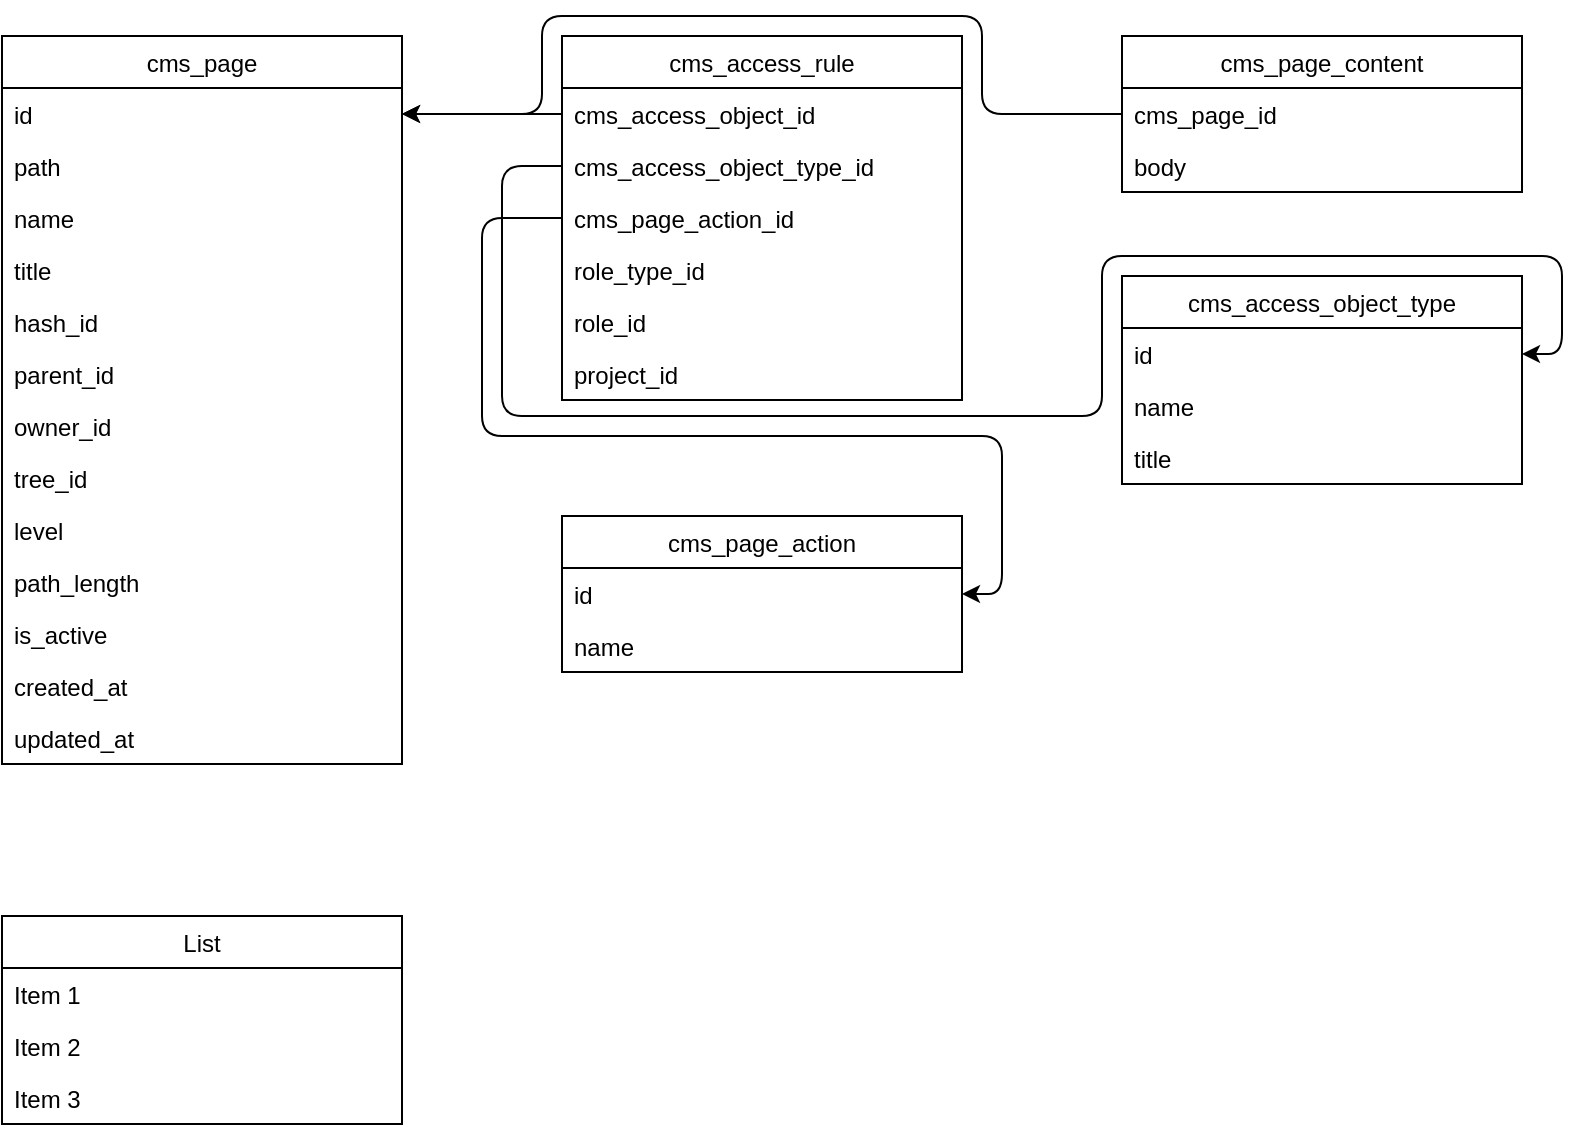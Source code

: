 <mxfile version="14.8.5" type="github">
  <diagram id="aWt1LWawAqIm8yfcsrO_" name="Page-1">
    <mxGraphModel dx="1422" dy="771" grid="1" gridSize="10" guides="1" tooltips="1" connect="1" arrows="1" fold="1" page="1" pageScale="1" pageWidth="827" pageHeight="1169" math="0" shadow="0">
      <root>
        <mxCell id="0" />
        <mxCell id="1" parent="0" />
        <mxCell id="LMq6hzKR4a6KK_8_m5_y-1" value="cms_page" style="swimlane;fontStyle=0;childLayout=stackLayout;horizontal=1;startSize=26;horizontalStack=0;resizeParent=1;resizeParentMax=0;resizeLast=0;collapsible=1;marginBottom=0;" parent="1" vertex="1">
          <mxGeometry x="80" y="80" width="200" height="364" as="geometry" />
        </mxCell>
        <mxCell id="LMq6hzKR4a6KK_8_m5_y-2" value="id" style="text;strokeColor=none;fillColor=none;align=left;verticalAlign=top;spacingLeft=4;spacingRight=4;overflow=hidden;rotatable=0;points=[[0,0.5],[1,0.5]];portConstraint=eastwest;" parent="LMq6hzKR4a6KK_8_m5_y-1" vertex="1">
          <mxGeometry y="26" width="200" height="26" as="geometry" />
        </mxCell>
        <mxCell id="LMq6hzKR4a6KK_8_m5_y-3" value="path" style="text;strokeColor=none;fillColor=none;align=left;verticalAlign=top;spacingLeft=4;spacingRight=4;overflow=hidden;rotatable=0;points=[[0,0.5],[1,0.5]];portConstraint=eastwest;" parent="LMq6hzKR4a6KK_8_m5_y-1" vertex="1">
          <mxGeometry y="52" width="200" height="26" as="geometry" />
        </mxCell>
        <mxCell id="LMq6hzKR4a6KK_8_m5_y-4" value="name" style="text;strokeColor=none;fillColor=none;align=left;verticalAlign=top;spacingLeft=4;spacingRight=4;overflow=hidden;rotatable=0;points=[[0,0.5],[1,0.5]];portConstraint=eastwest;" parent="LMq6hzKR4a6KK_8_m5_y-1" vertex="1">
          <mxGeometry y="78" width="200" height="26" as="geometry" />
        </mxCell>
        <mxCell id="LMq6hzKR4a6KK_8_m5_y-5" value="title" style="text;strokeColor=none;fillColor=none;align=left;verticalAlign=top;spacingLeft=4;spacingRight=4;overflow=hidden;rotatable=0;points=[[0,0.5],[1,0.5]];portConstraint=eastwest;" parent="LMq6hzKR4a6KK_8_m5_y-1" vertex="1">
          <mxGeometry y="104" width="200" height="26" as="geometry" />
        </mxCell>
        <mxCell id="LMq6hzKR4a6KK_8_m5_y-6" value="hash_id" style="text;strokeColor=none;fillColor=none;align=left;verticalAlign=top;spacingLeft=4;spacingRight=4;overflow=hidden;rotatable=0;points=[[0,0.5],[1,0.5]];portConstraint=eastwest;" parent="LMq6hzKR4a6KK_8_m5_y-1" vertex="1">
          <mxGeometry y="130" width="200" height="26" as="geometry" />
        </mxCell>
        <mxCell id="LMq6hzKR4a6KK_8_m5_y-7" value="parent_id" style="text;strokeColor=none;fillColor=none;align=left;verticalAlign=top;spacingLeft=4;spacingRight=4;overflow=hidden;rotatable=0;points=[[0,0.5],[1,0.5]];portConstraint=eastwest;" parent="LMq6hzKR4a6KK_8_m5_y-1" vertex="1">
          <mxGeometry y="156" width="200" height="26" as="geometry" />
        </mxCell>
        <mxCell id="LMq6hzKR4a6KK_8_m5_y-8" value="owner_id" style="text;strokeColor=none;fillColor=none;align=left;verticalAlign=top;spacingLeft=4;spacingRight=4;overflow=hidden;rotatable=0;points=[[0,0.5],[1,0.5]];portConstraint=eastwest;" parent="LMq6hzKR4a6KK_8_m5_y-1" vertex="1">
          <mxGeometry y="182" width="200" height="26" as="geometry" />
        </mxCell>
        <mxCell id="LMq6hzKR4a6KK_8_m5_y-9" value="tree_id" style="text;strokeColor=none;fillColor=none;align=left;verticalAlign=top;spacingLeft=4;spacingRight=4;overflow=hidden;rotatable=0;points=[[0,0.5],[1,0.5]];portConstraint=eastwest;" parent="LMq6hzKR4a6KK_8_m5_y-1" vertex="1">
          <mxGeometry y="208" width="200" height="26" as="geometry" />
        </mxCell>
        <mxCell id="LMq6hzKR4a6KK_8_m5_y-10" value="level" style="text;strokeColor=none;fillColor=none;align=left;verticalAlign=top;spacingLeft=4;spacingRight=4;overflow=hidden;rotatable=0;points=[[0,0.5],[1,0.5]];portConstraint=eastwest;" parent="LMq6hzKR4a6KK_8_m5_y-1" vertex="1">
          <mxGeometry y="234" width="200" height="26" as="geometry" />
        </mxCell>
        <mxCell id="LMq6hzKR4a6KK_8_m5_y-11" value="path_length" style="text;strokeColor=none;fillColor=none;align=left;verticalAlign=top;spacingLeft=4;spacingRight=4;overflow=hidden;rotatable=0;points=[[0,0.5],[1,0.5]];portConstraint=eastwest;" parent="LMq6hzKR4a6KK_8_m5_y-1" vertex="1">
          <mxGeometry y="260" width="200" height="26" as="geometry" />
        </mxCell>
        <mxCell id="LMq6hzKR4a6KK_8_m5_y-12" value="is_active" style="text;strokeColor=none;fillColor=none;align=left;verticalAlign=top;spacingLeft=4;spacingRight=4;overflow=hidden;rotatable=0;points=[[0,0.5],[1,0.5]];portConstraint=eastwest;" parent="LMq6hzKR4a6KK_8_m5_y-1" vertex="1">
          <mxGeometry y="286" width="200" height="26" as="geometry" />
        </mxCell>
        <mxCell id="LMq6hzKR4a6KK_8_m5_y-13" value="created_at" style="text;strokeColor=none;fillColor=none;align=left;verticalAlign=top;spacingLeft=4;spacingRight=4;overflow=hidden;rotatable=0;points=[[0,0.5],[1,0.5]];portConstraint=eastwest;" parent="LMq6hzKR4a6KK_8_m5_y-1" vertex="1">
          <mxGeometry y="312" width="200" height="26" as="geometry" />
        </mxCell>
        <mxCell id="LMq6hzKR4a6KK_8_m5_y-14" value="updated_at" style="text;strokeColor=none;fillColor=none;align=left;verticalAlign=top;spacingLeft=4;spacingRight=4;overflow=hidden;rotatable=0;points=[[0,0.5],[1,0.5]];portConstraint=eastwest;" parent="LMq6hzKR4a6KK_8_m5_y-1" vertex="1">
          <mxGeometry y="338" width="200" height="26" as="geometry" />
        </mxCell>
        <mxCell id="LMq6hzKR4a6KK_8_m5_y-15" value="cms_access_rule" style="swimlane;fontStyle=0;childLayout=stackLayout;horizontal=1;startSize=26;horizontalStack=0;resizeParent=1;resizeParentMax=0;resizeLast=0;collapsible=1;marginBottom=0;" parent="1" vertex="1">
          <mxGeometry x="360" y="80" width="200" height="182" as="geometry" />
        </mxCell>
        <mxCell id="LMq6hzKR4a6KK_8_m5_y-16" value="cms_access_object_id" style="text;strokeColor=none;fillColor=none;align=left;verticalAlign=top;spacingLeft=4;spacingRight=4;overflow=hidden;rotatable=0;points=[[0,0.5],[1,0.5]];portConstraint=eastwest;" parent="LMq6hzKR4a6KK_8_m5_y-15" vertex="1">
          <mxGeometry y="26" width="200" height="26" as="geometry" />
        </mxCell>
        <mxCell id="6Vn71XC6v3nQagXPBmMe-1" value="cms_access_object_type_id" style="text;strokeColor=none;fillColor=none;align=left;verticalAlign=top;spacingLeft=4;spacingRight=4;overflow=hidden;rotatable=0;points=[[0,0.5],[1,0.5]];portConstraint=eastwest;" vertex="1" parent="LMq6hzKR4a6KK_8_m5_y-15">
          <mxGeometry y="52" width="200" height="26" as="geometry" />
        </mxCell>
        <mxCell id="LMq6hzKR4a6KK_8_m5_y-17" value="cms_page_action_id" style="text;strokeColor=none;fillColor=none;align=left;verticalAlign=top;spacingLeft=4;spacingRight=4;overflow=hidden;rotatable=0;points=[[0,0.5],[1,0.5]];portConstraint=eastwest;" parent="LMq6hzKR4a6KK_8_m5_y-15" vertex="1">
          <mxGeometry y="78" width="200" height="26" as="geometry" />
        </mxCell>
        <mxCell id="LMq6hzKR4a6KK_8_m5_y-18" value="role_type_id" style="text;strokeColor=none;fillColor=none;align=left;verticalAlign=top;spacingLeft=4;spacingRight=4;overflow=hidden;rotatable=0;points=[[0,0.5],[1,0.5]];portConstraint=eastwest;" parent="LMq6hzKR4a6KK_8_m5_y-15" vertex="1">
          <mxGeometry y="104" width="200" height="26" as="geometry" />
        </mxCell>
        <mxCell id="LMq6hzKR4a6KK_8_m5_y-19" value="role_id" style="text;strokeColor=none;fillColor=none;align=left;verticalAlign=top;spacingLeft=4;spacingRight=4;overflow=hidden;rotatable=0;points=[[0,0.5],[1,0.5]];portConstraint=eastwest;" parent="LMq6hzKR4a6KK_8_m5_y-15" vertex="1">
          <mxGeometry y="130" width="200" height="26" as="geometry" />
        </mxCell>
        <mxCell id="LMq6hzKR4a6KK_8_m5_y-20" value="project_id" style="text;strokeColor=none;fillColor=none;align=left;verticalAlign=top;spacingLeft=4;spacingRight=4;overflow=hidden;rotatable=0;points=[[0,0.5],[1,0.5]];portConstraint=eastwest;" parent="LMq6hzKR4a6KK_8_m5_y-15" vertex="1">
          <mxGeometry y="156" width="200" height="26" as="geometry" />
        </mxCell>
        <mxCell id="LMq6hzKR4a6KK_8_m5_y-21" value="" style="endArrow=classic;html=1;exitX=0;exitY=0.5;exitDx=0;exitDy=0;entryX=1;entryY=0.5;entryDx=0;entryDy=0;" parent="1" source="LMq6hzKR4a6KK_8_m5_y-16" target="LMq6hzKR4a6KK_8_m5_y-2" edge="1">
          <mxGeometry width="50" height="50" relative="1" as="geometry">
            <mxPoint x="420" y="490" as="sourcePoint" />
            <mxPoint x="470" y="440" as="targetPoint" />
          </mxGeometry>
        </mxCell>
        <mxCell id="LMq6hzKR4a6KK_8_m5_y-22" value="cms_page_action" style="swimlane;fontStyle=0;childLayout=stackLayout;horizontal=1;startSize=26;horizontalStack=0;resizeParent=1;resizeParentMax=0;resizeLast=0;collapsible=1;marginBottom=0;" parent="1" vertex="1">
          <mxGeometry x="360" y="320" width="200" height="78" as="geometry" />
        </mxCell>
        <mxCell id="LMq6hzKR4a6KK_8_m5_y-23" value="id" style="text;strokeColor=none;fillColor=none;align=left;verticalAlign=top;spacingLeft=4;spacingRight=4;overflow=hidden;rotatable=0;points=[[0,0.5],[1,0.5]];portConstraint=eastwest;" parent="LMq6hzKR4a6KK_8_m5_y-22" vertex="1">
          <mxGeometry y="26" width="200" height="26" as="geometry" />
        </mxCell>
        <mxCell id="LMq6hzKR4a6KK_8_m5_y-24" value="name" style="text;strokeColor=none;fillColor=none;align=left;verticalAlign=top;spacingLeft=4;spacingRight=4;overflow=hidden;rotatable=0;points=[[0,0.5],[1,0.5]];portConstraint=eastwest;" parent="LMq6hzKR4a6KK_8_m5_y-22" vertex="1">
          <mxGeometry y="52" width="200" height="26" as="geometry" />
        </mxCell>
        <mxCell id="LMq6hzKR4a6KK_8_m5_y-26" value="" style="endArrow=classic;html=1;exitX=0;exitY=0.5;exitDx=0;exitDy=0;entryX=1;entryY=0.5;entryDx=0;entryDy=0;" parent="1" source="LMq6hzKR4a6KK_8_m5_y-17" target="LMq6hzKR4a6KK_8_m5_y-23" edge="1">
          <mxGeometry width="50" height="50" relative="1" as="geometry">
            <mxPoint x="640" y="340" as="sourcePoint" />
            <mxPoint x="690" y="290" as="targetPoint" />
            <Array as="points">
              <mxPoint x="320" y="171" />
              <mxPoint x="320" y="280" />
              <mxPoint x="580" y="280" />
              <mxPoint x="580" y="359" />
            </Array>
          </mxGeometry>
        </mxCell>
        <mxCell id="LMq6hzKR4a6KK_8_m5_y-27" value="cms_page_content" style="swimlane;fontStyle=0;childLayout=stackLayout;horizontal=1;startSize=26;horizontalStack=0;resizeParent=1;resizeParentMax=0;resizeLast=0;collapsible=1;marginBottom=0;" parent="1" vertex="1">
          <mxGeometry x="640" y="80" width="200" height="78" as="geometry" />
        </mxCell>
        <mxCell id="LMq6hzKR4a6KK_8_m5_y-28" value="cms_page_id" style="text;strokeColor=none;fillColor=none;align=left;verticalAlign=top;spacingLeft=4;spacingRight=4;overflow=hidden;rotatable=0;points=[[0,0.5],[1,0.5]];portConstraint=eastwest;" parent="LMq6hzKR4a6KK_8_m5_y-27" vertex="1">
          <mxGeometry y="26" width="200" height="26" as="geometry" />
        </mxCell>
        <mxCell id="LMq6hzKR4a6KK_8_m5_y-29" value="body" style="text;strokeColor=none;fillColor=none;align=left;verticalAlign=top;spacingLeft=4;spacingRight=4;overflow=hidden;rotatable=0;points=[[0,0.5],[1,0.5]];portConstraint=eastwest;" parent="LMq6hzKR4a6KK_8_m5_y-27" vertex="1">
          <mxGeometry y="52" width="200" height="26" as="geometry" />
        </mxCell>
        <mxCell id="LMq6hzKR4a6KK_8_m5_y-31" value="" style="endArrow=classic;html=1;exitX=0;exitY=0.5;exitDx=0;exitDy=0;entryX=1;entryY=0.5;entryDx=0;entryDy=0;" parent="1" source="LMq6hzKR4a6KK_8_m5_y-28" target="LMq6hzKR4a6KK_8_m5_y-2" edge="1">
          <mxGeometry width="50" height="50" relative="1" as="geometry">
            <mxPoint x="740" y="350" as="sourcePoint" />
            <mxPoint x="790" y="300" as="targetPoint" />
            <Array as="points">
              <mxPoint x="570" y="119" />
              <mxPoint x="570" y="70" />
              <mxPoint x="350" y="70" />
              <mxPoint x="350" y="119" />
            </Array>
          </mxGeometry>
        </mxCell>
        <mxCell id="6Vn71XC6v3nQagXPBmMe-2" value="cms_access_object_type" style="swimlane;fontStyle=0;childLayout=stackLayout;horizontal=1;startSize=26;horizontalStack=0;resizeParent=1;resizeParentMax=0;resizeLast=0;collapsible=1;marginBottom=0;" vertex="1" parent="1">
          <mxGeometry x="640" y="200" width="200" height="104" as="geometry" />
        </mxCell>
        <mxCell id="6Vn71XC6v3nQagXPBmMe-3" value="id" style="text;strokeColor=none;fillColor=none;align=left;verticalAlign=top;spacingLeft=4;spacingRight=4;overflow=hidden;rotatable=0;points=[[0,0.5],[1,0.5]];portConstraint=eastwest;" vertex="1" parent="6Vn71XC6v3nQagXPBmMe-2">
          <mxGeometry y="26" width="200" height="26" as="geometry" />
        </mxCell>
        <mxCell id="6Vn71XC6v3nQagXPBmMe-4" value="name" style="text;strokeColor=none;fillColor=none;align=left;verticalAlign=top;spacingLeft=4;spacingRight=4;overflow=hidden;rotatable=0;points=[[0,0.5],[1,0.5]];portConstraint=eastwest;" vertex="1" parent="6Vn71XC6v3nQagXPBmMe-2">
          <mxGeometry y="52" width="200" height="26" as="geometry" />
        </mxCell>
        <mxCell id="6Vn71XC6v3nQagXPBmMe-5" value="title" style="text;strokeColor=none;fillColor=none;align=left;verticalAlign=top;spacingLeft=4;spacingRight=4;overflow=hidden;rotatable=0;points=[[0,0.5],[1,0.5]];portConstraint=eastwest;" vertex="1" parent="6Vn71XC6v3nQagXPBmMe-2">
          <mxGeometry y="78" width="200" height="26" as="geometry" />
        </mxCell>
        <mxCell id="6Vn71XC6v3nQagXPBmMe-6" value="" style="endArrow=classic;html=1;exitX=0;exitY=0.5;exitDx=0;exitDy=0;entryX=1;entryY=0.5;entryDx=0;entryDy=0;" edge="1" parent="1" source="6Vn71XC6v3nQagXPBmMe-1" target="6Vn71XC6v3nQagXPBmMe-3">
          <mxGeometry width="50" height="50" relative="1" as="geometry">
            <mxPoint x="710" y="480" as="sourcePoint" />
            <mxPoint x="760" y="430" as="targetPoint" />
            <Array as="points">
              <mxPoint x="330" y="145" />
              <mxPoint x="330" y="270" />
              <mxPoint x="630" y="270" />
              <mxPoint x="630" y="190" />
              <mxPoint x="860" y="190" />
              <mxPoint x="860" y="239" />
            </Array>
          </mxGeometry>
        </mxCell>
        <mxCell id="6Vn71XC6v3nQagXPBmMe-7" value="List" style="swimlane;fontStyle=0;childLayout=stackLayout;horizontal=1;startSize=26;horizontalStack=0;resizeParent=1;resizeParentMax=0;resizeLast=0;collapsible=1;marginBottom=0;" vertex="1" parent="1">
          <mxGeometry x="80" y="520" width="200" height="104" as="geometry" />
        </mxCell>
        <mxCell id="6Vn71XC6v3nQagXPBmMe-8" value="Item 1" style="text;strokeColor=none;fillColor=none;align=left;verticalAlign=top;spacingLeft=4;spacingRight=4;overflow=hidden;rotatable=0;points=[[0,0.5],[1,0.5]];portConstraint=eastwest;" vertex="1" parent="6Vn71XC6v3nQagXPBmMe-7">
          <mxGeometry y="26" width="200" height="26" as="geometry" />
        </mxCell>
        <mxCell id="6Vn71XC6v3nQagXPBmMe-9" value="Item 2" style="text;strokeColor=none;fillColor=none;align=left;verticalAlign=top;spacingLeft=4;spacingRight=4;overflow=hidden;rotatable=0;points=[[0,0.5],[1,0.5]];portConstraint=eastwest;" vertex="1" parent="6Vn71XC6v3nQagXPBmMe-7">
          <mxGeometry y="52" width="200" height="26" as="geometry" />
        </mxCell>
        <mxCell id="6Vn71XC6v3nQagXPBmMe-10" value="Item 3" style="text;strokeColor=none;fillColor=none;align=left;verticalAlign=top;spacingLeft=4;spacingRight=4;overflow=hidden;rotatable=0;points=[[0,0.5],[1,0.5]];portConstraint=eastwest;" vertex="1" parent="6Vn71XC6v3nQagXPBmMe-7">
          <mxGeometry y="78" width="200" height="26" as="geometry" />
        </mxCell>
      </root>
    </mxGraphModel>
  </diagram>
</mxfile>
